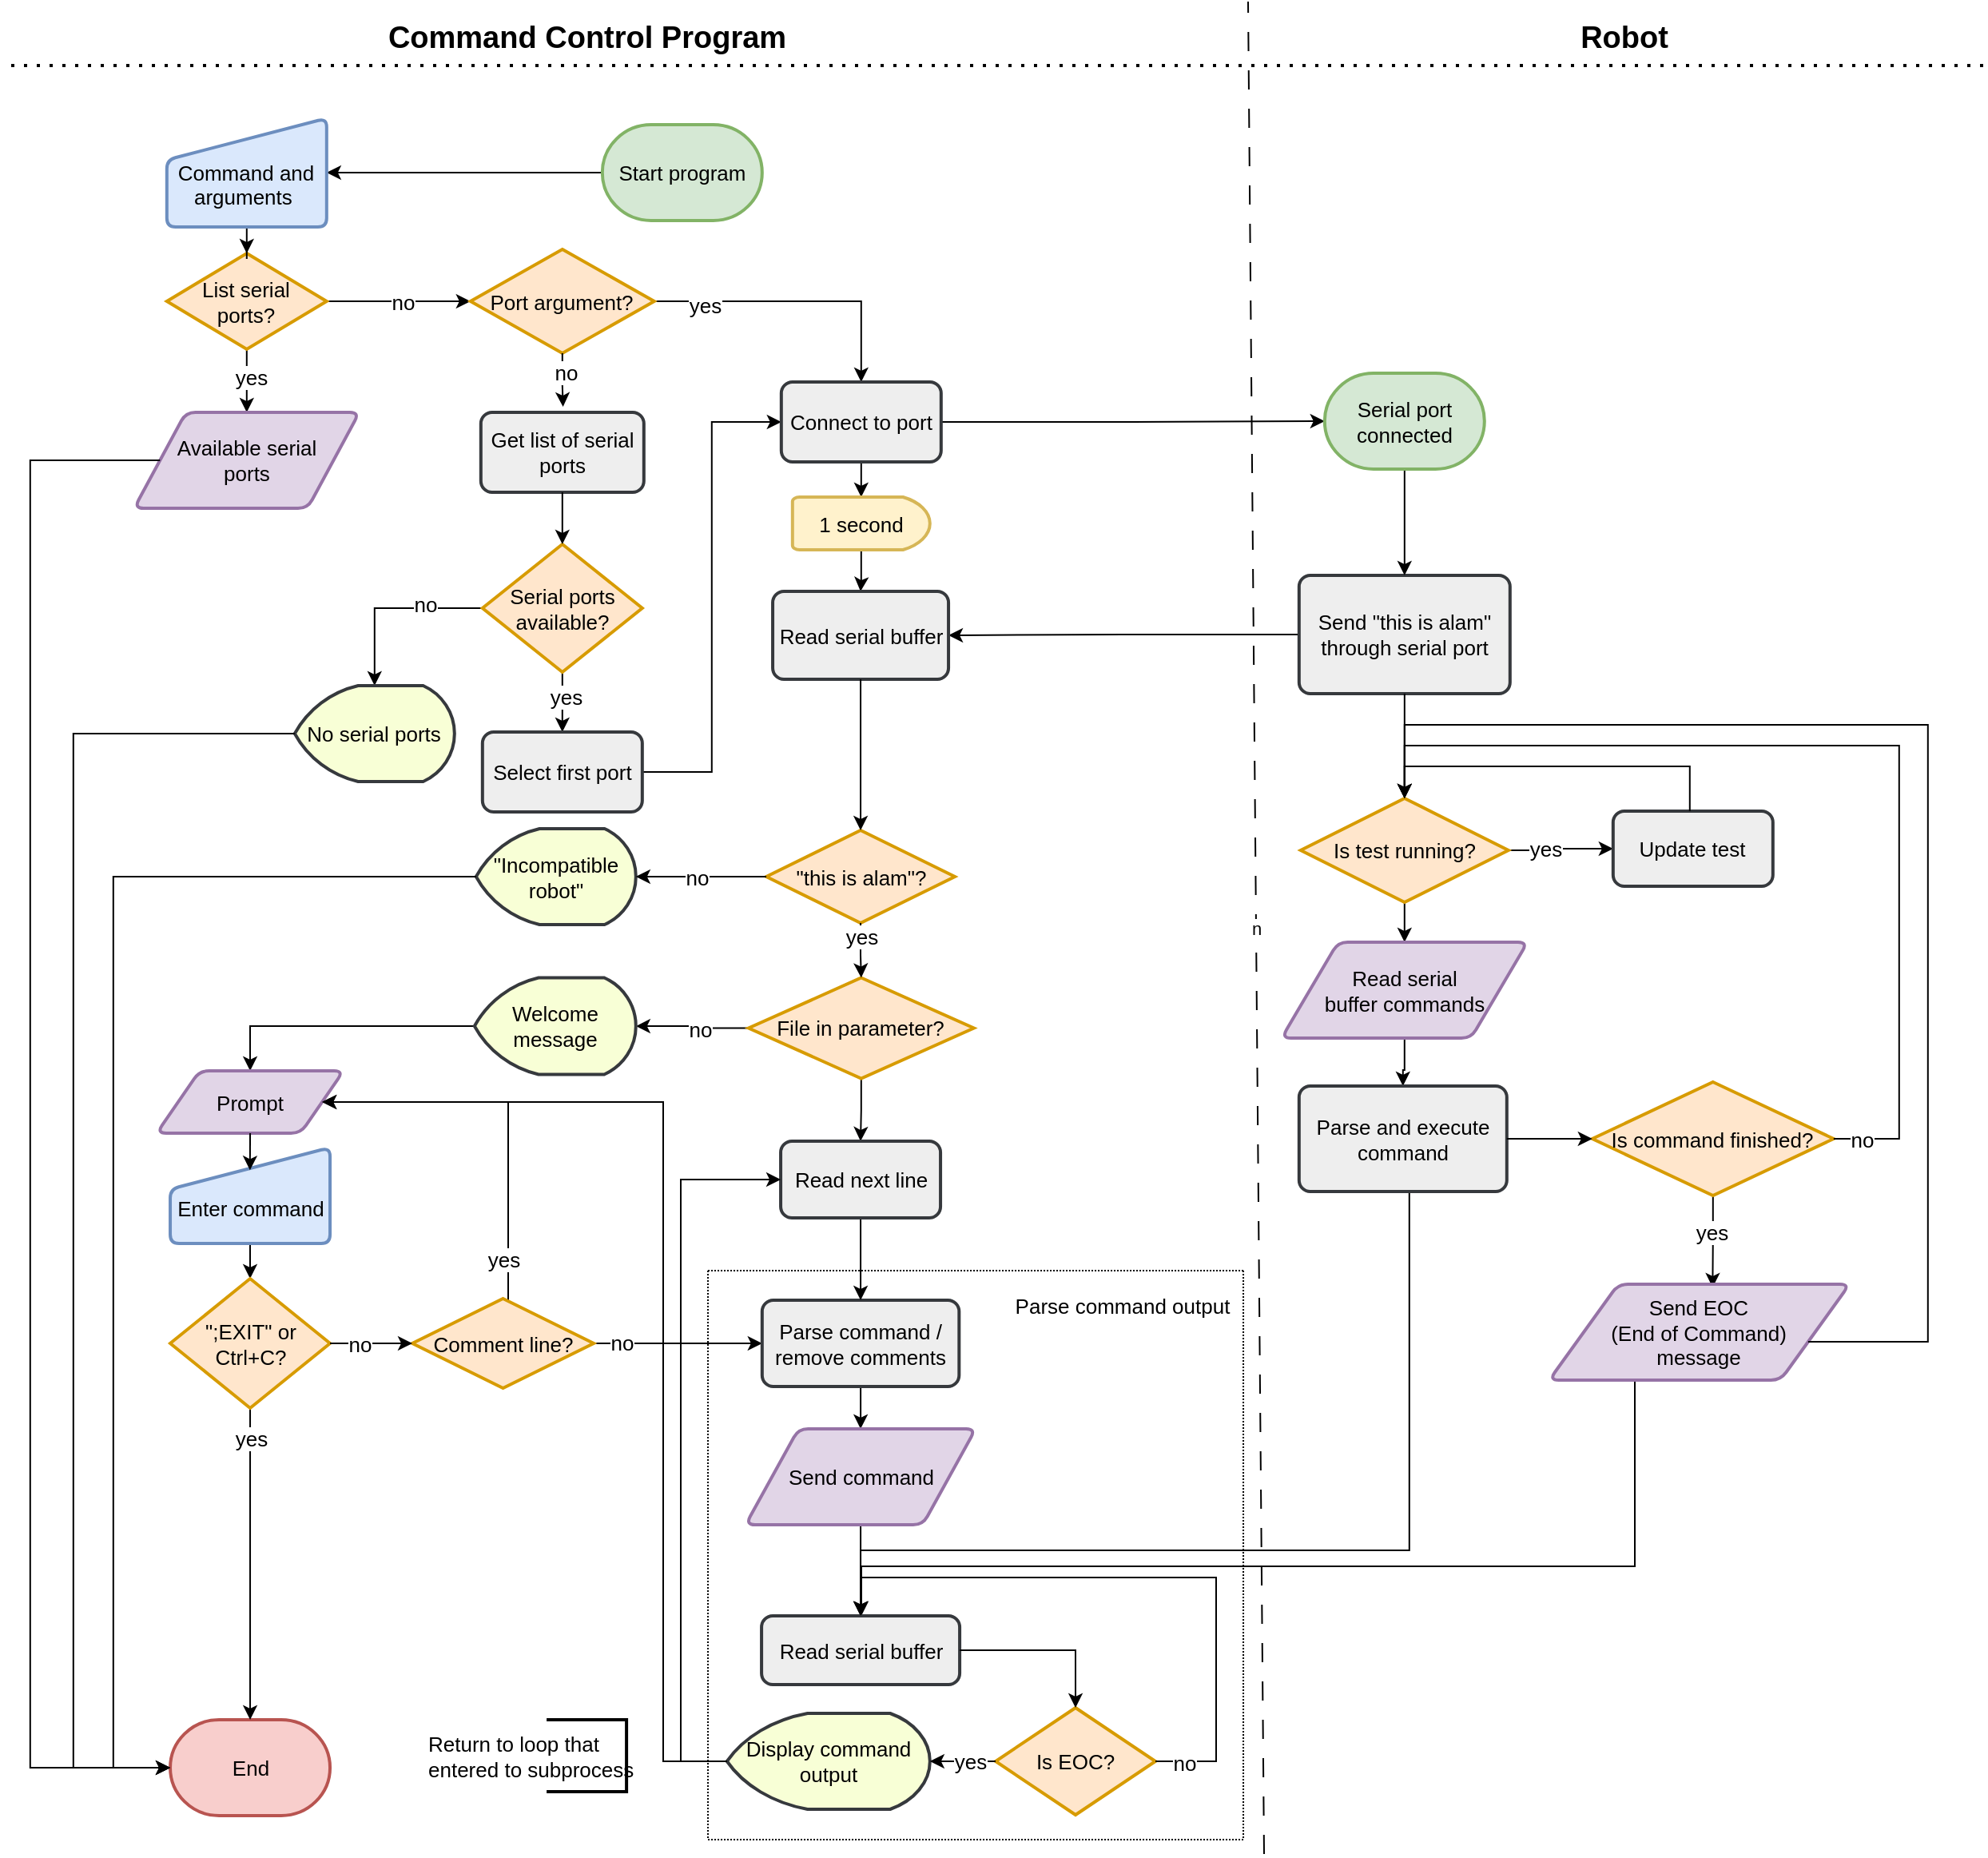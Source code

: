 <mxfile version="24.5.4" type="device">
  <diagram name="Página-1" id="CypVHJq8roO29D6747No">
    <mxGraphModel dx="819" dy="484" grid="0" gridSize="10" guides="1" tooltips="1" connect="1" arrows="1" fold="1" page="1" pageScale="1" pageWidth="1654" pageHeight="1169" background="none" math="0" shadow="0">
      <root>
        <mxCell id="0" />
        <mxCell id="1" parent="0" />
        <mxCell id="fT9maHycaESZg_GdApJQ-175" style="edgeStyle=orthogonalEdgeStyle;rounded=0;orthogonalLoop=1;jettySize=auto;html=1;entryX=1;entryY=0.5;entryDx=0;entryDy=0;fontSize=13;" edge="1" parent="1" source="fT9maHycaESZg_GdApJQ-10" target="fT9maHycaESZg_GdApJQ-57">
          <mxGeometry relative="1" as="geometry" />
        </mxCell>
        <mxCell id="fT9maHycaESZg_GdApJQ-10" value="Start program" style="strokeWidth=2;html=1;shape=mxgraph.flowchart.terminator;whiteSpace=wrap;fillColor=#d5e8d4;strokeColor=#82b366;fontSize=13;" vertex="1" parent="1">
          <mxGeometry x="535.91" y="77" width="100" height="60" as="geometry" />
        </mxCell>
        <mxCell id="fT9maHycaESZg_GdApJQ-25" style="edgeStyle=orthogonalEdgeStyle;rounded=0;orthogonalLoop=1;jettySize=auto;html=1;fontSize=13;" edge="1" parent="1" source="fT9maHycaESZg_GdApJQ-12" target="fT9maHycaESZg_GdApJQ-24">
          <mxGeometry relative="1" as="geometry" />
        </mxCell>
        <mxCell id="fT9maHycaESZg_GdApJQ-26" value="no" style="edgeLabel;html=1;align=center;verticalAlign=middle;resizable=0;points=[];fontSize=13;" vertex="1" connectable="0" parent="fT9maHycaESZg_GdApJQ-25">
          <mxGeometry x="0.104" relative="1" as="geometry">
            <mxPoint x="-2" as="offset" />
          </mxGeometry>
        </mxCell>
        <mxCell id="fT9maHycaESZg_GdApJQ-69" style="edgeStyle=orthogonalEdgeStyle;rounded=0;orthogonalLoop=1;jettySize=auto;html=1;fontSize=13;" edge="1" parent="1" source="fT9maHycaESZg_GdApJQ-12" target="fT9maHycaESZg_GdApJQ-67">
          <mxGeometry relative="1" as="geometry" />
        </mxCell>
        <mxCell id="fT9maHycaESZg_GdApJQ-70" value="yes" style="edgeLabel;html=1;align=center;verticalAlign=middle;resizable=0;points=[];fontSize=13;" vertex="1" connectable="0" parent="fT9maHycaESZg_GdApJQ-69">
          <mxGeometry x="-0.433" y="2" relative="1" as="geometry">
            <mxPoint y="6" as="offset" />
          </mxGeometry>
        </mxCell>
        <mxCell id="fT9maHycaESZg_GdApJQ-12" value="List serial&lt;div style=&quot;font-size: 13px;&quot;&gt;ports?&lt;/div&gt;" style="strokeWidth=2;html=1;shape=mxgraph.flowchart.decision;whiteSpace=wrap;fillColor=#ffe6cc;strokeColor=#d79b00;fontSize=13;" vertex="1" parent="1">
          <mxGeometry x="263.41" y="157.5" width="100" height="60" as="geometry" />
        </mxCell>
        <mxCell id="fT9maHycaESZg_GdApJQ-22" value="End" style="strokeWidth=2;html=1;shape=mxgraph.flowchart.terminator;whiteSpace=wrap;fillColor=#f8cecc;strokeColor=#b85450;fontSize=13;" vertex="1" parent="1">
          <mxGeometry x="265.52" y="1075" width="100" height="60" as="geometry" />
        </mxCell>
        <mxCell id="fT9maHycaESZg_GdApJQ-54" style="edgeStyle=orthogonalEdgeStyle;rounded=0;orthogonalLoop=1;jettySize=auto;html=1;fontSize=13;" edge="1" parent="1" source="fT9maHycaESZg_GdApJQ-24" target="fT9maHycaESZg_GdApJQ-48">
          <mxGeometry relative="1" as="geometry" />
        </mxCell>
        <mxCell id="fT9maHycaESZg_GdApJQ-56" value="yes" style="edgeLabel;html=1;align=center;verticalAlign=middle;resizable=0;points=[];fontSize=13;" vertex="1" connectable="0" parent="fT9maHycaESZg_GdApJQ-54">
          <mxGeometry x="-0.654" y="-2" relative="1" as="geometry">
            <mxPoint as="offset" />
          </mxGeometry>
        </mxCell>
        <mxCell id="fT9maHycaESZg_GdApJQ-24" value="Port argument?" style="strokeWidth=2;html=1;shape=mxgraph.flowchart.decision;whiteSpace=wrap;fillColor=#ffe6cc;strokeColor=#d79b00;fontSize=13;" vertex="1" parent="1">
          <mxGeometry x="453.41" y="155" width="115" height="65" as="geometry" />
        </mxCell>
        <mxCell id="fT9maHycaESZg_GdApJQ-27" value="Get list of serial ports" style="rounded=1;whiteSpace=wrap;html=1;absoluteArcSize=1;arcSize=14;strokeWidth=2;fillColor=#eeeeee;strokeColor=#36393d;fontSize=13;" vertex="1" parent="1">
          <mxGeometry x="459.91" y="257" width="102" height="50" as="geometry" />
        </mxCell>
        <mxCell id="fT9maHycaESZg_GdApJQ-29" style="edgeStyle=orthogonalEdgeStyle;rounded=0;orthogonalLoop=1;jettySize=auto;html=1;entryX=0.504;entryY=-0.07;entryDx=0;entryDy=0;entryPerimeter=0;fontSize=13;" edge="1" parent="1" source="fT9maHycaESZg_GdApJQ-24" target="fT9maHycaESZg_GdApJQ-27">
          <mxGeometry relative="1" as="geometry" />
        </mxCell>
        <mxCell id="fT9maHycaESZg_GdApJQ-30" value="no" style="edgeLabel;html=1;align=center;verticalAlign=middle;resizable=0;points=[];fontSize=13;" vertex="1" connectable="0" parent="fT9maHycaESZg_GdApJQ-29">
          <mxGeometry x="-0.304" y="2" relative="1" as="geometry">
            <mxPoint as="offset" />
          </mxGeometry>
        </mxCell>
        <mxCell id="fT9maHycaESZg_GdApJQ-47" value="" style="edgeStyle=orthogonalEdgeStyle;rounded=0;orthogonalLoop=1;jettySize=auto;html=1;fontSize=13;" edge="1" parent="1" source="fT9maHycaESZg_GdApJQ-31" target="fT9maHycaESZg_GdApJQ-43">
          <mxGeometry relative="1" as="geometry" />
        </mxCell>
        <mxCell id="fT9maHycaESZg_GdApJQ-177" value="yes" style="edgeLabel;html=1;align=center;verticalAlign=middle;resizable=0;points=[];fontSize=13;" vertex="1" connectable="0" parent="fT9maHycaESZg_GdApJQ-47">
          <mxGeometry x="-0.28" y="2" relative="1" as="geometry">
            <mxPoint as="offset" />
          </mxGeometry>
        </mxCell>
        <mxCell id="fT9maHycaESZg_GdApJQ-65" style="edgeStyle=orthogonalEdgeStyle;rounded=0;orthogonalLoop=1;jettySize=auto;html=1;fontSize=13;" edge="1" parent="1" source="fT9maHycaESZg_GdApJQ-31" target="fT9maHycaESZg_GdApJQ-64">
          <mxGeometry relative="1" as="geometry" />
        </mxCell>
        <mxCell id="fT9maHycaESZg_GdApJQ-176" value="no" style="edgeLabel;html=1;align=center;verticalAlign=middle;resizable=0;points=[];fontSize=13;" vertex="1" connectable="0" parent="fT9maHycaESZg_GdApJQ-65">
          <mxGeometry x="-0.382" y="-3" relative="1" as="geometry">
            <mxPoint as="offset" />
          </mxGeometry>
        </mxCell>
        <mxCell id="fT9maHycaESZg_GdApJQ-31" value="Serial ports available?" style="strokeWidth=2;html=1;shape=mxgraph.flowchart.decision;whiteSpace=wrap;fillColor=#ffe6cc;strokeColor=#d79b00;fontSize=13;" vertex="1" parent="1">
          <mxGeometry x="460.91" y="339.5" width="100" height="80" as="geometry" />
        </mxCell>
        <mxCell id="fT9maHycaESZg_GdApJQ-33" style="edgeStyle=orthogonalEdgeStyle;rounded=0;orthogonalLoop=1;jettySize=auto;html=1;entryX=0.5;entryY=0;entryDx=0;entryDy=0;entryPerimeter=0;fontSize=13;" edge="1" parent="1" source="fT9maHycaESZg_GdApJQ-27" target="fT9maHycaESZg_GdApJQ-31">
          <mxGeometry relative="1" as="geometry" />
        </mxCell>
        <mxCell id="fT9maHycaESZg_GdApJQ-55" style="edgeStyle=orthogonalEdgeStyle;rounded=0;orthogonalLoop=1;jettySize=auto;html=1;entryX=0;entryY=0.5;entryDx=0;entryDy=0;fontSize=13;" edge="1" parent="1" source="fT9maHycaESZg_GdApJQ-43" target="fT9maHycaESZg_GdApJQ-48">
          <mxGeometry relative="1" as="geometry" />
        </mxCell>
        <mxCell id="fT9maHycaESZg_GdApJQ-43" value="Select first port" style="rounded=1;whiteSpace=wrap;html=1;absoluteArcSize=1;arcSize=14;strokeWidth=2;fillColor=#eeeeee;strokeColor=#36393d;fontSize=13;" vertex="1" parent="1">
          <mxGeometry x="460.91" y="457" width="100" height="50" as="geometry" />
        </mxCell>
        <mxCell id="fT9maHycaESZg_GdApJQ-81" style="edgeStyle=orthogonalEdgeStyle;rounded=0;orthogonalLoop=1;jettySize=auto;html=1;fontSize=13;" edge="1" parent="1" source="fT9maHycaESZg_GdApJQ-48" target="fT9maHycaESZg_GdApJQ-78">
          <mxGeometry relative="1" as="geometry" />
        </mxCell>
        <mxCell id="fT9maHycaESZg_GdApJQ-248" style="edgeStyle=orthogonalEdgeStyle;rounded=0;orthogonalLoop=1;jettySize=auto;html=1;fontSize=13;" edge="1" parent="1" source="fT9maHycaESZg_GdApJQ-48" target="fT9maHycaESZg_GdApJQ-76">
          <mxGeometry relative="1" as="geometry" />
        </mxCell>
        <mxCell id="fT9maHycaESZg_GdApJQ-48" value="Connect to port" style="rounded=1;whiteSpace=wrap;html=1;absoluteArcSize=1;arcSize=14;strokeWidth=2;fillColor=#eeeeee;strokeColor=#36393d;fontSize=13;" vertex="1" parent="1">
          <mxGeometry x="647.91" y="238" width="100" height="50" as="geometry" />
        </mxCell>
        <mxCell id="fT9maHycaESZg_GdApJQ-61" style="edgeStyle=orthogonalEdgeStyle;rounded=0;orthogonalLoop=1;jettySize=auto;html=1;fontSize=13;" edge="1" parent="1" source="fT9maHycaESZg_GdApJQ-57" target="fT9maHycaESZg_GdApJQ-12">
          <mxGeometry relative="1" as="geometry" />
        </mxCell>
        <mxCell id="fT9maHycaESZg_GdApJQ-57" value="&lt;div style=&quot;font-size: 13px;&quot;&gt;&lt;br style=&quot;font-size: 13px;&quot;&gt;&lt;/div&gt;&lt;div style=&quot;font-size: 13px;&quot;&gt;Command and&lt;/div&gt;&lt;div style=&quot;font-size: 13px;&quot;&gt;arguments&amp;nbsp;&lt;/div&gt;" style="html=1;strokeWidth=2;shape=manualInput;whiteSpace=wrap;rounded=1;size=26;arcSize=11;fillColor=#dae8fc;strokeColor=#6c8ebf;fontSize=13;" vertex="1" parent="1">
          <mxGeometry x="263.41" y="73" width="100" height="68" as="geometry" />
        </mxCell>
        <mxCell id="fT9maHycaESZg_GdApJQ-64" value="No serial ports" style="strokeWidth=2;html=1;shape=mxgraph.flowchart.display;whiteSpace=wrap;fillColor=#F8FFD6;strokeColor=#36393d;fontSize=13;" vertex="1" parent="1">
          <mxGeometry x="343.41" y="428" width="100" height="60" as="geometry" />
        </mxCell>
        <mxCell id="fT9maHycaESZg_GdApJQ-67" value="Available serial&lt;div style=&quot;font-size: 13px;&quot;&gt;ports&lt;/div&gt;" style="shape=parallelogram;html=1;strokeWidth=2;perimeter=parallelogramPerimeter;whiteSpace=wrap;rounded=1;arcSize=12;size=0.23;fillColor=#e1d5e7;strokeColor=#9673a6;fontSize=13;" vertex="1" parent="1">
          <mxGeometry x="242.91" y="257" width="141" height="60" as="geometry" />
        </mxCell>
        <mxCell id="fT9maHycaESZg_GdApJQ-85" style="edgeStyle=orthogonalEdgeStyle;rounded=0;orthogonalLoop=1;jettySize=auto;html=1;entryX=1;entryY=0.5;entryDx=0;entryDy=0;fontSize=13;" edge="1" parent="1" source="fT9maHycaESZg_GdApJQ-73" target="fT9maHycaESZg_GdApJQ-82">
          <mxGeometry relative="1" as="geometry" />
        </mxCell>
        <mxCell id="fT9maHycaESZg_GdApJQ-73" value="Send &quot;this is alam&quot; through serial port" style="rounded=1;whiteSpace=wrap;html=1;absoluteArcSize=1;arcSize=14;strokeWidth=2;fillColor=#eeeeee;strokeColor=#36393d;fontSize=13;" vertex="1" parent="1">
          <mxGeometry x="971.91" y="359" width="132" height="74" as="geometry" />
        </mxCell>
        <mxCell id="fT9maHycaESZg_GdApJQ-77" style="edgeStyle=orthogonalEdgeStyle;rounded=0;orthogonalLoop=1;jettySize=auto;html=1;fontSize=13;" edge="1" parent="1" source="fT9maHycaESZg_GdApJQ-76" target="fT9maHycaESZg_GdApJQ-73">
          <mxGeometry relative="1" as="geometry" />
        </mxCell>
        <mxCell id="fT9maHycaESZg_GdApJQ-76" value="Serial port connected" style="strokeWidth=2;html=1;shape=mxgraph.flowchart.terminator;whiteSpace=wrap;fillColor=#d5e8d4;strokeColor=#82b366;fontSize=13;" vertex="1" parent="1">
          <mxGeometry x="987.91" y="232.5" width="100" height="60" as="geometry" />
        </mxCell>
        <mxCell id="fT9maHycaESZg_GdApJQ-83" style="edgeStyle=orthogonalEdgeStyle;rounded=0;orthogonalLoop=1;jettySize=auto;html=1;fontSize=13;" edge="1" parent="1" source="fT9maHycaESZg_GdApJQ-78" target="fT9maHycaESZg_GdApJQ-82">
          <mxGeometry relative="1" as="geometry" />
        </mxCell>
        <mxCell id="fT9maHycaESZg_GdApJQ-78" value="1 second" style="strokeWidth=2;html=1;shape=mxgraph.flowchart.delay;whiteSpace=wrap;fillColor=#fff2cc;strokeColor=#d6b656;fontSize=13;" vertex="1" parent="1">
          <mxGeometry x="654.91" y="310" width="86" height="33" as="geometry" />
        </mxCell>
        <mxCell id="fT9maHycaESZg_GdApJQ-82" value="Read serial buffer" style="rounded=1;whiteSpace=wrap;html=1;absoluteArcSize=1;arcSize=14;strokeWidth=2;fillColor=#eeeeee;strokeColor=#36393d;fontSize=13;" vertex="1" parent="1">
          <mxGeometry x="642.53" y="369" width="110" height="55" as="geometry" />
        </mxCell>
        <mxCell id="fT9maHycaESZg_GdApJQ-88" value="&quot;this is alam&quot;?" style="strokeWidth=2;html=1;shape=mxgraph.flowchart.decision;whiteSpace=wrap;fillColor=#ffe6cc;strokeColor=#d79b00;fontSize=13;" vertex="1" parent="1">
          <mxGeometry x="638.53" y="518.5" width="118" height="58" as="geometry" />
        </mxCell>
        <mxCell id="fT9maHycaESZg_GdApJQ-89" style="edgeStyle=orthogonalEdgeStyle;rounded=0;orthogonalLoop=1;jettySize=auto;html=1;entryX=0.5;entryY=0;entryDx=0;entryDy=0;entryPerimeter=0;fontSize=13;" edge="1" parent="1" source="fT9maHycaESZg_GdApJQ-82" target="fT9maHycaESZg_GdApJQ-88">
          <mxGeometry relative="1" as="geometry" />
        </mxCell>
        <mxCell id="fT9maHycaESZg_GdApJQ-91" value="&quot;Incompatible robot&quot;" style="strokeWidth=2;html=1;shape=mxgraph.flowchart.display;whiteSpace=wrap;fillColor=#F8FFD6;strokeColor=#36393d;fontSize=13;" vertex="1" parent="1">
          <mxGeometry x="456.91" y="517.5" width="100" height="60" as="geometry" />
        </mxCell>
        <mxCell id="fT9maHycaESZg_GdApJQ-92" style="edgeStyle=orthogonalEdgeStyle;rounded=0;orthogonalLoop=1;jettySize=auto;html=1;entryX=1;entryY=0.5;entryDx=0;entryDy=0;entryPerimeter=0;fontSize=13;" edge="1" parent="1" source="fT9maHycaESZg_GdApJQ-88" target="fT9maHycaESZg_GdApJQ-91">
          <mxGeometry relative="1" as="geometry" />
        </mxCell>
        <mxCell id="fT9maHycaESZg_GdApJQ-93" value="no" style="edgeLabel;html=1;align=center;verticalAlign=middle;resizable=0;points=[];fontSize=13;" vertex="1" connectable="0" parent="fT9maHycaESZg_GdApJQ-92">
          <mxGeometry x="0.067" relative="1" as="geometry">
            <mxPoint as="offset" />
          </mxGeometry>
        </mxCell>
        <mxCell id="fT9maHycaESZg_GdApJQ-98" style="edgeStyle=orthogonalEdgeStyle;rounded=0;orthogonalLoop=1;jettySize=auto;html=1;fontSize=13;" edge="1" parent="1" source="fT9maHycaESZg_GdApJQ-95" target="fT9maHycaESZg_GdApJQ-97">
          <mxGeometry relative="1" as="geometry" />
        </mxCell>
        <mxCell id="fT9maHycaESZg_GdApJQ-99" value="no" style="edgeLabel;html=1;align=center;verticalAlign=middle;resizable=0;points=[];fontSize=13;" vertex="1" connectable="0" parent="fT9maHycaESZg_GdApJQ-98">
          <mxGeometry x="-0.14" y="3" relative="1" as="geometry">
            <mxPoint y="-3" as="offset" />
          </mxGeometry>
        </mxCell>
        <mxCell id="fT9maHycaESZg_GdApJQ-218" style="edgeStyle=orthogonalEdgeStyle;rounded=0;orthogonalLoop=1;jettySize=auto;html=1;fontSize=13;" edge="1" parent="1" source="fT9maHycaESZg_GdApJQ-95" target="fT9maHycaESZg_GdApJQ-217">
          <mxGeometry relative="1" as="geometry" />
        </mxCell>
        <mxCell id="fT9maHycaESZg_GdApJQ-95" value="File in parameter?" style="strokeWidth=2;html=1;shape=mxgraph.flowchart.decision;whiteSpace=wrap;fillColor=#ffe6cc;strokeColor=#d79b00;fontSize=13;" vertex="1" parent="1">
          <mxGeometry x="627.41" y="610.75" width="141" height="63" as="geometry" />
        </mxCell>
        <mxCell id="fT9maHycaESZg_GdApJQ-96" style="edgeStyle=orthogonalEdgeStyle;rounded=0;orthogonalLoop=1;jettySize=auto;html=1;entryX=0.5;entryY=0;entryDx=0;entryDy=0;entryPerimeter=0;fontSize=13;" edge="1" parent="1" source="fT9maHycaESZg_GdApJQ-88" target="fT9maHycaESZg_GdApJQ-95">
          <mxGeometry relative="1" as="geometry">
            <mxPoint x="694.91" y="609.5" as="targetPoint" />
          </mxGeometry>
        </mxCell>
        <mxCell id="fT9maHycaESZg_GdApJQ-100" value="yes" style="edgeLabel;html=1;align=center;verticalAlign=middle;resizable=0;points=[];fontSize=13;" vertex="1" connectable="0" parent="fT9maHycaESZg_GdApJQ-96">
          <mxGeometry x="-0.297" y="2" relative="1" as="geometry">
            <mxPoint x="-2" y="-4" as="offset" />
          </mxGeometry>
        </mxCell>
        <mxCell id="fT9maHycaESZg_GdApJQ-189" style="edgeStyle=orthogonalEdgeStyle;rounded=0;orthogonalLoop=1;jettySize=auto;html=1;entryX=0.5;entryY=0;entryDx=0;entryDy=0;fontSize=13;" edge="1" parent="1" source="fT9maHycaESZg_GdApJQ-97" target="fT9maHycaESZg_GdApJQ-101">
          <mxGeometry relative="1" as="geometry" />
        </mxCell>
        <mxCell id="fT9maHycaESZg_GdApJQ-97" value="Welcome message" style="strokeWidth=2;html=1;shape=mxgraph.flowchart.display;whiteSpace=wrap;fillColor=#F8FFD6;strokeColor=#36393d;fontSize=13;" vertex="1" parent="1">
          <mxGeometry x="455.91" y="610.75" width="101" height="60.5" as="geometry" />
        </mxCell>
        <mxCell id="fT9maHycaESZg_GdApJQ-101" value="Prompt" style="shape=parallelogram;html=1;strokeWidth=2;perimeter=parallelogramPerimeter;whiteSpace=wrap;rounded=1;arcSize=12;size=0.23;fillColor=#e1d5e7;strokeColor=#9673a6;fontSize=13;" vertex="1" parent="1">
          <mxGeometry x="257.02" y="669" width="117" height="39" as="geometry" />
        </mxCell>
        <mxCell id="fT9maHycaESZg_GdApJQ-230" style="edgeStyle=orthogonalEdgeStyle;rounded=0;orthogonalLoop=1;jettySize=auto;html=1;fontSize=13;" edge="1" parent="1" source="fT9maHycaESZg_GdApJQ-103" target="fT9maHycaESZg_GdApJQ-110">
          <mxGeometry relative="1" as="geometry" />
        </mxCell>
        <mxCell id="fT9maHycaESZg_GdApJQ-103" value="&lt;div style=&quot;font-size: 13px;&quot;&gt;&lt;br style=&quot;font-size: 13px;&quot;&gt;&lt;/div&gt;&lt;div style=&quot;font-size: 13px;&quot;&gt;Enter command&lt;/div&gt;" style="html=1;strokeWidth=2;shape=manualInput;whiteSpace=wrap;rounded=1;size=26;arcSize=11;fillColor=#dae8fc;strokeColor=#6c8ebf;fontSize=13;" vertex="1" parent="1">
          <mxGeometry x="265.52" y="717" width="100" height="60" as="geometry" />
        </mxCell>
        <mxCell id="fT9maHycaESZg_GdApJQ-232" style="edgeStyle=orthogonalEdgeStyle;rounded=0;orthogonalLoop=1;jettySize=auto;html=1;fontSize=13;" edge="1" parent="1" source="fT9maHycaESZg_GdApJQ-110" target="fT9maHycaESZg_GdApJQ-22">
          <mxGeometry relative="1" as="geometry" />
        </mxCell>
        <mxCell id="fT9maHycaESZg_GdApJQ-233" value="yes" style="edgeLabel;html=1;align=center;verticalAlign=middle;resizable=0;points=[];fontSize=13;" vertex="1" connectable="0" parent="fT9maHycaESZg_GdApJQ-232">
          <mxGeometry x="-0.809" relative="1" as="geometry">
            <mxPoint as="offset" />
          </mxGeometry>
        </mxCell>
        <mxCell id="fT9maHycaESZg_GdApJQ-110" value="&quot;;EXIT&quot; or&lt;div style=&quot;font-size: 13px;&quot;&gt;Ctrl+C?&lt;/div&gt;" style="strokeWidth=2;html=1;shape=mxgraph.flowchart.decision;whiteSpace=wrap;fillColor=#ffe6cc;strokeColor=#d79b00;fontSize=13;" vertex="1" parent="1">
          <mxGeometry x="265.52" y="799" width="100" height="81" as="geometry" />
        </mxCell>
        <mxCell id="fT9maHycaESZg_GdApJQ-192" style="edgeStyle=orthogonalEdgeStyle;rounded=0;orthogonalLoop=1;jettySize=auto;html=1;entryX=1;entryY=0.5;entryDx=0;entryDy=0;exitX=0.5;exitY=0;exitDx=0;exitDy=0;exitPerimeter=0;fontSize=13;" edge="1" parent="1" source="fT9maHycaESZg_GdApJQ-122" target="fT9maHycaESZg_GdApJQ-101">
          <mxGeometry relative="1" as="geometry">
            <mxPoint x="479.02" y="810" as="sourcePoint" />
            <Array as="points">
              <mxPoint x="477.02" y="813" />
              <mxPoint x="477.02" y="689" />
            </Array>
          </mxGeometry>
        </mxCell>
        <mxCell id="fT9maHycaESZg_GdApJQ-193" value="yes" style="edgeLabel;html=1;align=center;verticalAlign=middle;resizable=0;points=[];fontSize=13;" vertex="1" connectable="0" parent="fT9maHycaESZg_GdApJQ-192">
          <mxGeometry x="-0.749" relative="1" as="geometry">
            <mxPoint x="-3" as="offset" />
          </mxGeometry>
        </mxCell>
        <mxCell id="fT9maHycaESZg_GdApJQ-206" style="edgeStyle=orthogonalEdgeStyle;rounded=0;orthogonalLoop=1;jettySize=auto;html=1;entryX=0;entryY=0.5;entryDx=0;entryDy=0;fontSize=13;" edge="1" parent="1" source="fT9maHycaESZg_GdApJQ-122" target="fT9maHycaESZg_GdApJQ-127">
          <mxGeometry relative="1" as="geometry" />
        </mxCell>
        <mxCell id="fT9maHycaESZg_GdApJQ-207" value="no" style="edgeLabel;html=1;align=center;verticalAlign=middle;resizable=0;points=[];fontSize=13;" vertex="1" connectable="0" parent="fT9maHycaESZg_GdApJQ-206">
          <mxGeometry x="-0.114" y="3" relative="1" as="geometry">
            <mxPoint x="-29" y="2" as="offset" />
          </mxGeometry>
        </mxCell>
        <mxCell id="fT9maHycaESZg_GdApJQ-122" value="Comment line?" style="strokeWidth=2;html=1;shape=mxgraph.flowchart.decision;whiteSpace=wrap;fillColor=#ffe6cc;strokeColor=#d79b00;fontSize=13;" vertex="1" parent="1">
          <mxGeometry x="417.02" y="811.5" width="113.5" height="56" as="geometry" />
        </mxCell>
        <mxCell id="fT9maHycaESZg_GdApJQ-202" style="edgeStyle=orthogonalEdgeStyle;rounded=0;orthogonalLoop=1;jettySize=auto;html=1;fontSize=13;" edge="1" parent="1" source="fT9maHycaESZg_GdApJQ-127" target="fT9maHycaESZg_GdApJQ-138">
          <mxGeometry relative="1" as="geometry" />
        </mxCell>
        <mxCell id="fT9maHycaESZg_GdApJQ-127" value="Parse command / remove comments" style="rounded=1;whiteSpace=wrap;html=1;absoluteArcSize=1;arcSize=14;strokeWidth=2;fillColor=#eeeeee;strokeColor=#36393d;fontSize=13;" vertex="1" parent="1">
          <mxGeometry x="635.91" y="812.5" width="123.25" height="54" as="geometry" />
        </mxCell>
        <mxCell id="fT9maHycaESZg_GdApJQ-133" style="edgeStyle=orthogonalEdgeStyle;rounded=0;orthogonalLoop=1;jettySize=auto;html=1;entryX=0;entryY=0.5;entryDx=0;entryDy=0;fontSize=13;" edge="1" parent="1" source="fT9maHycaESZg_GdApJQ-130" target="fT9maHycaESZg_GdApJQ-132">
          <mxGeometry relative="1" as="geometry" />
        </mxCell>
        <mxCell id="fT9maHycaESZg_GdApJQ-135" value="yes" style="edgeLabel;html=1;align=center;verticalAlign=middle;resizable=0;points=[];fontSize=13;" vertex="1" connectable="0" parent="fT9maHycaESZg_GdApJQ-133">
          <mxGeometry x="-0.308" y="1" relative="1" as="geometry">
            <mxPoint as="offset" />
          </mxGeometry>
        </mxCell>
        <mxCell id="fT9maHycaESZg_GdApJQ-142" style="edgeStyle=orthogonalEdgeStyle;rounded=0;orthogonalLoop=1;jettySize=auto;html=1;fontSize=13;" edge="1" parent="1" source="fT9maHycaESZg_GdApJQ-130" target="fT9maHycaESZg_GdApJQ-141">
          <mxGeometry relative="1" as="geometry" />
        </mxCell>
        <mxCell id="fT9maHycaESZg_GdApJQ-130" value="Is test running?" style="strokeWidth=2;html=1;shape=mxgraph.flowchart.decision;whiteSpace=wrap;fillColor=#ffe6cc;strokeColor=#d79b00;fontSize=13;" vertex="1" parent="1">
          <mxGeometry x="972.91" y="498.5" width="130" height="65" as="geometry" />
        </mxCell>
        <mxCell id="fT9maHycaESZg_GdApJQ-131" style="edgeStyle=orthogonalEdgeStyle;rounded=0;orthogonalLoop=1;jettySize=auto;html=1;entryX=0.5;entryY=0;entryDx=0;entryDy=0;entryPerimeter=0;fontSize=13;" edge="1" parent="1" source="fT9maHycaESZg_GdApJQ-73" target="fT9maHycaESZg_GdApJQ-130">
          <mxGeometry relative="1" as="geometry" />
        </mxCell>
        <mxCell id="fT9maHycaESZg_GdApJQ-132" value="Update test" style="rounded=1;whiteSpace=wrap;html=1;absoluteArcSize=1;arcSize=14;strokeWidth=2;fillColor=#eeeeee;strokeColor=#36393d;fontSize=13;" vertex="1" parent="1">
          <mxGeometry x="1168.41" y="506.5" width="100" height="47" as="geometry" />
        </mxCell>
        <mxCell id="fT9maHycaESZg_GdApJQ-208" style="edgeStyle=orthogonalEdgeStyle;rounded=0;orthogonalLoop=1;jettySize=auto;html=1;entryX=0.5;entryY=0;entryDx=0;entryDy=0;fontSize=13;" edge="1" parent="1" source="fT9maHycaESZg_GdApJQ-138" target="fT9maHycaESZg_GdApJQ-152">
          <mxGeometry relative="1" as="geometry" />
        </mxCell>
        <mxCell id="fT9maHycaESZg_GdApJQ-138" value="Send command" style="shape=parallelogram;html=1;strokeWidth=2;perimeter=parallelogramPerimeter;whiteSpace=wrap;rounded=1;arcSize=12;size=0.23;fillColor=#e1d5e7;strokeColor=#9673a6;fontSize=13;" vertex="1" parent="1">
          <mxGeometry x="625.54" y="893" width="144" height="60" as="geometry" />
        </mxCell>
        <mxCell id="fT9maHycaESZg_GdApJQ-145" style="edgeStyle=orthogonalEdgeStyle;rounded=0;orthogonalLoop=1;jettySize=auto;html=1;entryX=0.5;entryY=0;entryDx=0;entryDy=0;fontSize=13;" edge="1" parent="1" source="fT9maHycaESZg_GdApJQ-141" target="fT9maHycaESZg_GdApJQ-144">
          <mxGeometry relative="1" as="geometry" />
        </mxCell>
        <mxCell id="fT9maHycaESZg_GdApJQ-141" value="Read serial&lt;div style=&quot;font-size: 13px;&quot;&gt;buffer commands&lt;/div&gt;" style="shape=parallelogram;html=1;strokeWidth=2;perimeter=parallelogramPerimeter;whiteSpace=wrap;rounded=1;arcSize=12;size=0.23;fillColor=#e1d5e7;strokeColor=#9673a6;fontSize=13;" vertex="1" parent="1">
          <mxGeometry x="960.91" y="588.5" width="154" height="60" as="geometry" />
        </mxCell>
        <mxCell id="fT9maHycaESZg_GdApJQ-223" style="edgeStyle=orthogonalEdgeStyle;rounded=0;orthogonalLoop=1;jettySize=auto;html=1;entryX=0.5;entryY=0;entryDx=0;entryDy=0;fontSize=13;" edge="1" parent="1" source="fT9maHycaESZg_GdApJQ-144" target="fT9maHycaESZg_GdApJQ-152">
          <mxGeometry relative="1" as="geometry">
            <Array as="points">
              <mxPoint x="1040.91" y="969" />
              <mxPoint x="697.91" y="969" />
            </Array>
          </mxGeometry>
        </mxCell>
        <mxCell id="fT9maHycaESZg_GdApJQ-144" value="Parse and execute command" style="rounded=1;whiteSpace=wrap;html=1;absoluteArcSize=1;arcSize=14;strokeWidth=2;fillColor=#eeeeee;strokeColor=#36393d;fontSize=13;" vertex="1" parent="1">
          <mxGeometry x="971.91" y="678.5" width="130" height="66" as="geometry" />
        </mxCell>
        <mxCell id="fT9maHycaESZg_GdApJQ-151" style="edgeStyle=orthogonalEdgeStyle;rounded=0;orthogonalLoop=1;jettySize=auto;html=1;entryX=0.544;entryY=0.033;entryDx=0;entryDy=0;entryPerimeter=0;exitX=0.5;exitY=1;exitDx=0;exitDy=0;exitPerimeter=0;fontSize=13;" edge="1" parent="1" source="fT9maHycaESZg_GdApJQ-146" target="fT9maHycaESZg_GdApJQ-149">
          <mxGeometry relative="1" as="geometry">
            <mxPoint x="1035.91" y="1086.5" as="sourcePoint" />
            <mxPoint x="1035.91" y="1134.5" as="targetPoint" />
          </mxGeometry>
        </mxCell>
        <mxCell id="fT9maHycaESZg_GdApJQ-161" value="yes" style="edgeLabel;html=1;align=center;verticalAlign=middle;resizable=0;points=[];fontSize=13;" vertex="1" connectable="0" parent="fT9maHycaESZg_GdApJQ-151">
          <mxGeometry x="-0.217" y="-1" relative="1" as="geometry">
            <mxPoint as="offset" />
          </mxGeometry>
        </mxCell>
        <mxCell id="fT9maHycaESZg_GdApJQ-146" value="Is command finished?" style="strokeWidth=2;html=1;shape=mxgraph.flowchart.decision;whiteSpace=wrap;fillColor=#ffe6cc;strokeColor=#d79b00;fontSize=13;" vertex="1" parent="1">
          <mxGeometry x="1155.41" y="676" width="151" height="71" as="geometry" />
        </mxCell>
        <mxCell id="fT9maHycaESZg_GdApJQ-224" style="edgeStyle=orthogonalEdgeStyle;rounded=0;orthogonalLoop=1;jettySize=auto;html=1;fontSize=13;" edge="1" parent="1" source="fT9maHycaESZg_GdApJQ-149" target="fT9maHycaESZg_GdApJQ-152">
          <mxGeometry relative="1" as="geometry">
            <Array as="points">
              <mxPoint x="1182.02" y="979" />
              <mxPoint x="698.02" y="979" />
            </Array>
          </mxGeometry>
        </mxCell>
        <mxCell id="fT9maHycaESZg_GdApJQ-149" value="Send&amp;nbsp;&lt;span style=&quot;background-color: initial; font-size: 13px;&quot;&gt;EOC&lt;/span&gt;&lt;div style=&quot;font-size: 13px;&quot;&gt;(End of Command)&lt;br style=&quot;font-size: 13px;&quot;&gt;&lt;div style=&quot;font-size: 13px;&quot;&gt;message&lt;/div&gt;&lt;/div&gt;" style="shape=parallelogram;html=1;strokeWidth=2;perimeter=parallelogramPerimeter;whiteSpace=wrap;rounded=1;arcSize=12;size=0.23;fillColor=#e1d5e7;strokeColor=#9673a6;fontSize=13;" vertex="1" parent="1">
          <mxGeometry x="1128.41" y="802.5" width="188" height="60" as="geometry" />
        </mxCell>
        <mxCell id="fT9maHycaESZg_GdApJQ-187" style="edgeStyle=orthogonalEdgeStyle;rounded=0;orthogonalLoop=1;jettySize=auto;html=1;entryX=0.499;entryY=0.236;entryDx=0;entryDy=0;entryPerimeter=0;exitX=0.5;exitY=1;exitDx=0;exitDy=0;fontSize=13;" edge="1" parent="1" source="fT9maHycaESZg_GdApJQ-101" target="fT9maHycaESZg_GdApJQ-103">
          <mxGeometry relative="1" as="geometry">
            <mxPoint x="347.939" y="708.5" as="sourcePoint" />
          </mxGeometry>
        </mxCell>
        <mxCell id="fT9maHycaESZg_GdApJQ-190" style="edgeStyle=orthogonalEdgeStyle;rounded=0;orthogonalLoop=1;jettySize=auto;html=1;entryX=0;entryY=0.5;entryDx=0;entryDy=0;entryPerimeter=0;fontSize=13;" edge="1" parent="1" source="fT9maHycaESZg_GdApJQ-110" target="fT9maHycaESZg_GdApJQ-122">
          <mxGeometry relative="1" as="geometry" />
        </mxCell>
        <mxCell id="fT9maHycaESZg_GdApJQ-191" value="no" style="edgeLabel;html=1;align=center;verticalAlign=middle;resizable=0;points=[];fontSize=13;" vertex="1" connectable="0" parent="fT9maHycaESZg_GdApJQ-190">
          <mxGeometry x="0.089" relative="1" as="geometry">
            <mxPoint x="-10" as="offset" />
          </mxGeometry>
        </mxCell>
        <mxCell id="fT9maHycaESZg_GdApJQ-196" style="edgeStyle=orthogonalEdgeStyle;rounded=0;orthogonalLoop=1;jettySize=auto;html=1;entryX=0.5;entryY=0;entryDx=0;entryDy=0;entryPerimeter=0;fontSize=13;" edge="1" parent="1" source="fT9maHycaESZg_GdApJQ-132" target="fT9maHycaESZg_GdApJQ-130">
          <mxGeometry relative="1" as="geometry">
            <Array as="points">
              <mxPoint x="1216.41" y="478.5" />
              <mxPoint x="1038.41" y="478.5" />
            </Array>
          </mxGeometry>
        </mxCell>
        <mxCell id="fT9maHycaESZg_GdApJQ-198" style="edgeStyle=orthogonalEdgeStyle;rounded=0;orthogonalLoop=1;jettySize=auto;html=1;entryX=0;entryY=0.5;entryDx=0;entryDy=0;entryPerimeter=0;fontSize=13;" edge="1" parent="1" source="fT9maHycaESZg_GdApJQ-144" target="fT9maHycaESZg_GdApJQ-146">
          <mxGeometry relative="1" as="geometry" />
        </mxCell>
        <mxCell id="fT9maHycaESZg_GdApJQ-199" style="edgeStyle=orthogonalEdgeStyle;rounded=0;orthogonalLoop=1;jettySize=auto;html=1;entryX=0.5;entryY=0;entryDx=0;entryDy=0;entryPerimeter=0;fontSize=13;" edge="1" parent="1" source="fT9maHycaESZg_GdApJQ-146" target="fT9maHycaESZg_GdApJQ-130">
          <mxGeometry relative="1" as="geometry">
            <Array as="points">
              <mxPoint x="1347.41" y="711.5" />
              <mxPoint x="1347.41" y="465.5" />
              <mxPoint x="1038.41" y="465.5" />
            </Array>
          </mxGeometry>
        </mxCell>
        <mxCell id="fT9maHycaESZg_GdApJQ-200" value="no" style="edgeLabel;html=1;align=center;verticalAlign=middle;resizable=0;points=[];fontSize=13;" vertex="1" connectable="0" parent="fT9maHycaESZg_GdApJQ-199">
          <mxGeometry x="-0.95" y="5" relative="1" as="geometry">
            <mxPoint x="2" y="5" as="offset" />
          </mxGeometry>
        </mxCell>
        <mxCell id="fT9maHycaESZg_GdApJQ-201" style="edgeStyle=orthogonalEdgeStyle;rounded=0;orthogonalLoop=1;jettySize=auto;html=1;entryX=0.5;entryY=0;entryDx=0;entryDy=0;entryPerimeter=0;fontSize=13;" edge="1" parent="1" source="fT9maHycaESZg_GdApJQ-149" target="fT9maHycaESZg_GdApJQ-130">
          <mxGeometry relative="1" as="geometry">
            <Array as="points">
              <mxPoint x="1365.41" y="838.5" />
              <mxPoint x="1365.41" y="452.5" />
              <mxPoint x="1038.41" y="452.5" />
            </Array>
          </mxGeometry>
        </mxCell>
        <mxCell id="fT9maHycaESZg_GdApJQ-219" style="edgeStyle=orthogonalEdgeStyle;rounded=0;orthogonalLoop=1;jettySize=auto;html=1;entryX=0.5;entryY=0;entryDx=0;entryDy=0;fontSize=13;" edge="1" parent="1" source="fT9maHycaESZg_GdApJQ-217" target="fT9maHycaESZg_GdApJQ-127">
          <mxGeometry relative="1" as="geometry" />
        </mxCell>
        <mxCell id="fT9maHycaESZg_GdApJQ-217" value="Read next line" style="rounded=1;whiteSpace=wrap;html=1;absoluteArcSize=1;arcSize=14;strokeWidth=2;fillColor=#eeeeee;strokeColor=#36393d;fontSize=13;" vertex="1" parent="1">
          <mxGeometry x="647.53" y="713" width="100" height="48" as="geometry" />
        </mxCell>
        <mxCell id="fT9maHycaESZg_GdApJQ-228" value="" style="swimlane;startSize=0;dashed=1;dashPattern=1 1;fontSize=13;" vertex="1" parent="1">
          <mxGeometry x="602.02" y="794" width="335" height="356" as="geometry" />
        </mxCell>
        <mxCell id="fT9maHycaESZg_GdApJQ-157" value="Is EOC?" style="strokeWidth=2;html=1;shape=mxgraph.flowchart.decision;whiteSpace=wrap;fillColor=#ffe6cc;strokeColor=#d79b00;fontSize=13;" vertex="1" parent="fT9maHycaESZg_GdApJQ-228">
          <mxGeometry x="180" y="273.5" width="100" height="67" as="geometry" />
        </mxCell>
        <mxCell id="fT9maHycaESZg_GdApJQ-173" value="Display&amp;nbsp;&lt;span style=&quot;background-color: initial; font-size: 13px;&quot;&gt;command&lt;/span&gt;&lt;div style=&quot;font-size: 13px;&quot;&gt;&lt;span style=&quot;background-color: initial; font-size: 13px;&quot;&gt;output&lt;/span&gt;&lt;/div&gt;" style="strokeWidth=2;html=1;shape=mxgraph.flowchart.display;whiteSpace=wrap;fillColor=#F8FFD6;strokeColor=#36393d;fontSize=13;" vertex="1" parent="fT9maHycaESZg_GdApJQ-228">
          <mxGeometry x="11.89" y="277" width="127" height="60" as="geometry" />
        </mxCell>
        <mxCell id="fT9maHycaESZg_GdApJQ-210" style="edgeStyle=orthogonalEdgeStyle;rounded=0;orthogonalLoop=1;jettySize=auto;html=1;fontSize=13;" edge="1" parent="fT9maHycaESZg_GdApJQ-228" source="fT9maHycaESZg_GdApJQ-157" target="fT9maHycaESZg_GdApJQ-173">
          <mxGeometry relative="1" as="geometry" />
        </mxCell>
        <mxCell id="fT9maHycaESZg_GdApJQ-211" value="yes" style="edgeLabel;html=1;align=center;verticalAlign=middle;resizable=0;points=[];fontSize=13;" vertex="1" connectable="0" parent="fT9maHycaESZg_GdApJQ-210">
          <mxGeometry x="-0.507" y="1" relative="1" as="geometry">
            <mxPoint x="-6" y="-1" as="offset" />
          </mxGeometry>
        </mxCell>
        <mxCell id="fT9maHycaESZg_GdApJQ-152" value="Read serial buffer" style="rounded=1;whiteSpace=wrap;html=1;absoluteArcSize=1;arcSize=14;strokeWidth=2;fillColor=#eeeeee;strokeColor=#36393d;fontSize=13;" vertex="1" parent="fT9maHycaESZg_GdApJQ-228">
          <mxGeometry x="33.52" y="216" width="124" height="43" as="geometry" />
        </mxCell>
        <mxCell id="fT9maHycaESZg_GdApJQ-222" style="edgeStyle=orthogonalEdgeStyle;rounded=0;orthogonalLoop=1;jettySize=auto;html=1;entryX=0.5;entryY=0;entryDx=0;entryDy=0;entryPerimeter=0;fontSize=13;" edge="1" parent="fT9maHycaESZg_GdApJQ-228" source="fT9maHycaESZg_GdApJQ-152" target="fT9maHycaESZg_GdApJQ-157">
          <mxGeometry relative="1" as="geometry" />
        </mxCell>
        <mxCell id="fT9maHycaESZg_GdApJQ-225" style="edgeStyle=orthogonalEdgeStyle;rounded=0;orthogonalLoop=1;jettySize=auto;html=1;entryX=0.5;entryY=0;entryDx=0;entryDy=0;fontSize=13;" edge="1" parent="fT9maHycaESZg_GdApJQ-228" source="fT9maHycaESZg_GdApJQ-157" target="fT9maHycaESZg_GdApJQ-152">
          <mxGeometry relative="1" as="geometry">
            <Array as="points">
              <mxPoint x="318" y="307" />
              <mxPoint x="318" y="192" />
              <mxPoint x="95" y="192" />
            </Array>
          </mxGeometry>
        </mxCell>
        <mxCell id="fT9maHycaESZg_GdApJQ-226" value="no" style="edgeLabel;html=1;align=center;verticalAlign=middle;resizable=0;points=[];fontSize=13;" vertex="1" connectable="0" parent="fT9maHycaESZg_GdApJQ-225">
          <mxGeometry x="-0.913" y="-1" relative="1" as="geometry">
            <mxPoint as="offset" />
          </mxGeometry>
        </mxCell>
        <mxCell id="fT9maHycaESZg_GdApJQ-244" value="Parse command output" style="text;html=1;align=center;verticalAlign=middle;resizable=0;points=[];autosize=1;strokeColor=none;fillColor=none;fontSize=13;" vertex="1" parent="fT9maHycaESZg_GdApJQ-228">
          <mxGeometry x="183" y="8" width="152" height="28" as="geometry" />
        </mxCell>
        <mxCell id="fT9maHycaESZg_GdApJQ-234" style="edgeStyle=orthogonalEdgeStyle;rounded=0;orthogonalLoop=1;jettySize=auto;html=1;exitX=0;exitY=0.5;exitDx=0;exitDy=0;exitPerimeter=0;entryX=1;entryY=0.5;entryDx=0;entryDy=0;fontSize=13;" edge="1" parent="1" source="fT9maHycaESZg_GdApJQ-173" target="fT9maHycaESZg_GdApJQ-101">
          <mxGeometry relative="1" as="geometry">
            <Array as="points">
              <mxPoint x="574.02" y="1101" />
              <mxPoint x="574.02" y="689" />
            </Array>
          </mxGeometry>
        </mxCell>
        <mxCell id="fT9maHycaESZg_GdApJQ-235" style="edgeStyle=orthogonalEdgeStyle;rounded=0;orthogonalLoop=1;jettySize=auto;html=1;entryX=0;entryY=0.5;entryDx=0;entryDy=0;fontSize=13;" edge="1" parent="1" source="fT9maHycaESZg_GdApJQ-173" target="fT9maHycaESZg_GdApJQ-217">
          <mxGeometry relative="1" as="geometry">
            <Array as="points">
              <mxPoint x="585.02" y="1101" />
              <mxPoint x="585.02" y="737" />
            </Array>
          </mxGeometry>
        </mxCell>
        <mxCell id="fT9maHycaESZg_GdApJQ-240" value="Return to loop that&lt;div style=&quot;font-size: 13px;&quot;&gt;entered to subprocess&lt;/div&gt;" style="text;html=1;align=left;verticalAlign=middle;resizable=0;points=[];autosize=1;strokeColor=none;fillColor=none;fontSize=13;" vertex="1" parent="1">
          <mxGeometry x="424.91" y="1076" width="147" height="43" as="geometry" />
        </mxCell>
        <mxCell id="fT9maHycaESZg_GdApJQ-241" value="" style="strokeWidth=2;html=1;shape=mxgraph.flowchart.annotation_1;align=left;pointerEvents=1;rotation=-180;fontSize=13;" vertex="1" parent="1">
          <mxGeometry x="501.05" y="1075" width="50" height="45" as="geometry" />
        </mxCell>
        <mxCell id="fT9maHycaESZg_GdApJQ-245" style="edgeStyle=orthogonalEdgeStyle;rounded=0;orthogonalLoop=1;jettySize=auto;html=1;entryX=0;entryY=0.5;entryDx=0;entryDy=0;entryPerimeter=0;fontSize=13;" edge="1" parent="1" source="fT9maHycaESZg_GdApJQ-67" target="fT9maHycaESZg_GdApJQ-22">
          <mxGeometry relative="1" as="geometry">
            <Array as="points">
              <mxPoint x="177.91" y="287" />
              <mxPoint x="177.91" y="1105" />
            </Array>
          </mxGeometry>
        </mxCell>
        <mxCell id="fT9maHycaESZg_GdApJQ-246" style="edgeStyle=orthogonalEdgeStyle;rounded=0;orthogonalLoop=1;jettySize=auto;html=1;entryX=0;entryY=0.5;entryDx=0;entryDy=0;entryPerimeter=0;fontSize=13;" edge="1" parent="1" source="fT9maHycaESZg_GdApJQ-64" target="fT9maHycaESZg_GdApJQ-22">
          <mxGeometry relative="1" as="geometry">
            <Array as="points">
              <mxPoint x="204.91" y="458" />
              <mxPoint x="204.91" y="1105" />
            </Array>
          </mxGeometry>
        </mxCell>
        <mxCell id="fT9maHycaESZg_GdApJQ-247" style="edgeStyle=orthogonalEdgeStyle;rounded=0;orthogonalLoop=1;jettySize=auto;html=1;entryX=0;entryY=0.5;entryDx=0;entryDy=0;entryPerimeter=0;fontSize=13;" edge="1" parent="1" source="fT9maHycaESZg_GdApJQ-91" target="fT9maHycaESZg_GdApJQ-22">
          <mxGeometry relative="1" as="geometry">
            <Array as="points">
              <mxPoint x="229.91" y="548" />
              <mxPoint x="229.91" y="1105" />
            </Array>
          </mxGeometry>
        </mxCell>
        <mxCell id="fT9maHycaESZg_GdApJQ-252" value="n" style="endArrow=none;dashed=1;html=1;rounded=0;dashPattern=12 12;" edge="1" parent="1">
          <mxGeometry width="50" height="50" relative="1" as="geometry">
            <mxPoint x="950" y="1159" as="sourcePoint" />
            <mxPoint x="940" as="targetPoint" />
          </mxGeometry>
        </mxCell>
        <mxCell id="fT9maHycaESZg_GdApJQ-253" value="" style="endArrow=none;dashed=1;html=1;dashPattern=1 3;strokeWidth=2;rounded=0;" edge="1" parent="1">
          <mxGeometry width="50" height="50" relative="1" as="geometry">
            <mxPoint x="1400" y="40" as="sourcePoint" />
            <mxPoint x="160" y="40" as="targetPoint" />
          </mxGeometry>
        </mxCell>
        <mxCell id="fT9maHycaESZg_GdApJQ-254" value="Command Control Program" style="text;html=1;align=center;verticalAlign=middle;resizable=0;points=[];autosize=1;strokeColor=none;fillColor=none;fontSize=19;fontStyle=1" vertex="1" parent="1">
          <mxGeometry x="396.05" y="3" width="260" height="40" as="geometry" />
        </mxCell>
        <mxCell id="fT9maHycaESZg_GdApJQ-256" value="Robot" style="text;html=1;align=center;verticalAlign=middle;resizable=0;points=[];autosize=1;strokeColor=none;fillColor=none;fontSize=19;fontStyle=1" vertex="1" parent="1">
          <mxGeometry x="1140" y="3" width="70" height="40" as="geometry" />
        </mxCell>
      </root>
    </mxGraphModel>
  </diagram>
</mxfile>
